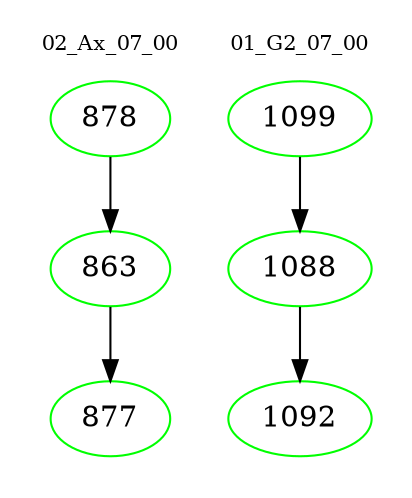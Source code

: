 digraph{
subgraph cluster_0 {
color = white
label = "02_Ax_07_00";
fontsize=10;
T0_878 [label="878", color="green"]
T0_878 -> T0_863 [color="black"]
T0_863 [label="863", color="green"]
T0_863 -> T0_877 [color="black"]
T0_877 [label="877", color="green"]
}
subgraph cluster_1 {
color = white
label = "01_G2_07_00";
fontsize=10;
T1_1099 [label="1099", color="green"]
T1_1099 -> T1_1088 [color="black"]
T1_1088 [label="1088", color="green"]
T1_1088 -> T1_1092 [color="black"]
T1_1092 [label="1092", color="green"]
}
}
